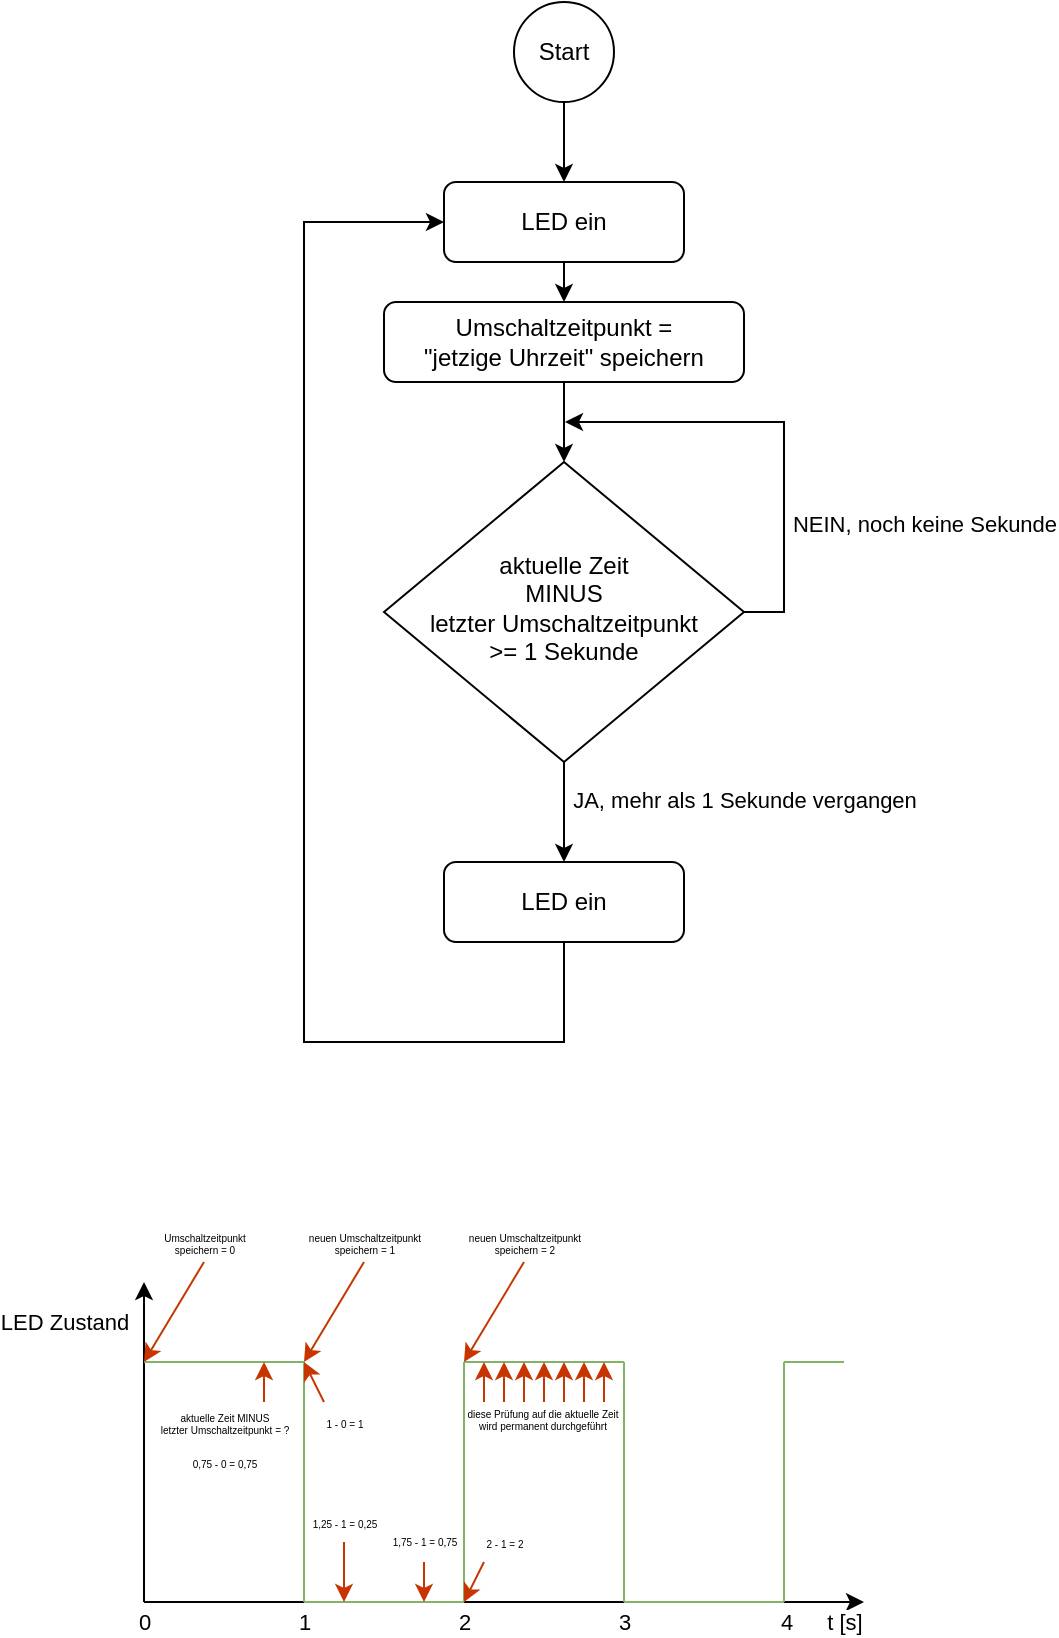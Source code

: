 <mxfile version="24.8.6">
  <diagram name="Seite-1" id="oB4hozLXSSNf5-GIPdyU">
    <mxGraphModel dx="1304" dy="1956" grid="1" gridSize="10" guides="1" tooltips="1" connect="1" arrows="1" fold="1" page="1" pageScale="1" pageWidth="827" pageHeight="1169" math="0" shadow="0">
      <root>
        <mxCell id="0" />
        <mxCell id="1" parent="0" />
        <mxCell id="riDQc-6kMv-W7WrPYHvN-23" style="edgeStyle=orthogonalEdgeStyle;rounded=0;orthogonalLoop=1;jettySize=auto;html=1;exitX=0.5;exitY=1;exitDx=0;exitDy=0;entryX=0.5;entryY=0;entryDx=0;entryDy=0;" edge="1" parent="1" source="riDQc-6kMv-W7WrPYHvN-2" target="riDQc-6kMv-W7WrPYHvN-13">
          <mxGeometry relative="1" as="geometry" />
        </mxCell>
        <mxCell id="riDQc-6kMv-W7WrPYHvN-2" value="LED ein" style="rounded=1;whiteSpace=wrap;html=1;fontSize=12;glass=0;strokeWidth=1;shadow=0;" vertex="1" parent="1">
          <mxGeometry x="350" y="-990" width="120" height="40" as="geometry" />
        </mxCell>
        <mxCell id="riDQc-6kMv-W7WrPYHvN-20" style="edgeStyle=orthogonalEdgeStyle;rounded=0;orthogonalLoop=1;jettySize=auto;html=1;exitX=1;exitY=0.5;exitDx=0;exitDy=0;" edge="1" parent="1" source="riDQc-6kMv-W7WrPYHvN-6">
          <mxGeometry relative="1" as="geometry">
            <mxPoint x="410" y="-870" as="targetPoint" />
          </mxGeometry>
        </mxCell>
        <mxCell id="riDQc-6kMv-W7WrPYHvN-21" value="NEIN, noch keine Sekunde" style="edgeLabel;html=1;align=center;verticalAlign=middle;resizable=0;points=[];" vertex="1" connectable="0" parent="riDQc-6kMv-W7WrPYHvN-20">
          <mxGeometry x="-0.684" y="-2" relative="1" as="geometry">
            <mxPoint x="68" y="-29" as="offset" />
          </mxGeometry>
        </mxCell>
        <mxCell id="riDQc-6kMv-W7WrPYHvN-6" value="aktuelle Zeit&lt;br&gt;MINUS&lt;br&gt;letzter Umschaltzeitpunkt&lt;br&gt;&amp;gt;= 1 Sekunde" style="rhombus;whiteSpace=wrap;html=1;shadow=0;fontFamily=Helvetica;fontSize=12;align=center;strokeWidth=1;spacing=6;spacingTop=-4;" vertex="1" parent="1">
          <mxGeometry x="320" y="-850" width="180" height="150" as="geometry" />
        </mxCell>
        <mxCell id="riDQc-6kMv-W7WrPYHvN-7" style="edgeStyle=orthogonalEdgeStyle;rounded=0;orthogonalLoop=1;jettySize=auto;html=1;exitX=0.5;exitY=1;exitDx=0;exitDy=0;entryX=0;entryY=0.5;entryDx=0;entryDy=0;" edge="1" parent="1" source="riDQc-6kMv-W7WrPYHvN-16" target="riDQc-6kMv-W7WrPYHvN-2">
          <mxGeometry relative="1" as="geometry">
            <Array as="points">
              <mxPoint x="410" y="-560" />
              <mxPoint x="280" y="-560" />
              <mxPoint x="280" y="-970" />
            </Array>
            <mxPoint x="410" y="-600" as="sourcePoint" />
          </mxGeometry>
        </mxCell>
        <mxCell id="riDQc-6kMv-W7WrPYHvN-12" style="edgeStyle=orthogonalEdgeStyle;rounded=0;orthogonalLoop=1;jettySize=auto;html=1;exitX=0.5;exitY=1;exitDx=0;exitDy=0;entryX=0.5;entryY=0;entryDx=0;entryDy=0;" edge="1" parent="1" source="riDQc-6kMv-W7WrPYHvN-13" target="riDQc-6kMv-W7WrPYHvN-6">
          <mxGeometry relative="1" as="geometry" />
        </mxCell>
        <mxCell id="riDQc-6kMv-W7WrPYHvN-13" value="Umschaltzeitpunkt =&lt;br&gt;&quot;jetzige Uhrzeit&quot; speichern" style="rounded=1;whiteSpace=wrap;html=1;fontSize=12;glass=0;strokeWidth=1;shadow=0;" vertex="1" parent="1">
          <mxGeometry x="320" y="-930" width="180" height="40" as="geometry" />
        </mxCell>
        <mxCell id="riDQc-6kMv-W7WrPYHvN-14" style="edgeStyle=orthogonalEdgeStyle;rounded=0;orthogonalLoop=1;jettySize=auto;html=1;exitX=0.5;exitY=1;exitDx=0;exitDy=0;entryX=0.5;entryY=0;entryDx=0;entryDy=0;" edge="1" parent="1" source="riDQc-6kMv-W7WrPYHvN-15" target="riDQc-6kMv-W7WrPYHvN-2">
          <mxGeometry relative="1" as="geometry" />
        </mxCell>
        <mxCell id="riDQc-6kMv-W7WrPYHvN-15" value="&lt;div&gt;Start&lt;/div&gt;" style="ellipse;whiteSpace=wrap;html=1;" vertex="1" parent="1">
          <mxGeometry x="385" y="-1080" width="50" height="50" as="geometry" />
        </mxCell>
        <mxCell id="riDQc-6kMv-W7WrPYHvN-16" value="LED ein" style="rounded=1;whiteSpace=wrap;html=1;fontSize=12;glass=0;strokeWidth=1;shadow=0;" vertex="1" parent="1">
          <mxGeometry x="350" y="-650" width="120" height="40" as="geometry" />
        </mxCell>
        <mxCell id="riDQc-6kMv-W7WrPYHvN-19" value="" style="endArrow=classic;html=1;rounded=0;exitX=0.5;exitY=1;exitDx=0;exitDy=0;entryX=0.5;entryY=0;entryDx=0;entryDy=0;" edge="1" parent="1" source="riDQc-6kMv-W7WrPYHvN-6" target="riDQc-6kMv-W7WrPYHvN-16">
          <mxGeometry width="50" height="50" relative="1" as="geometry">
            <mxPoint x="520" y="-670" as="sourcePoint" />
            <mxPoint x="570" y="-720" as="targetPoint" />
          </mxGeometry>
        </mxCell>
        <mxCell id="riDQc-6kMv-W7WrPYHvN-22" value="JA, mehr als 1 Sekunde vergangen" style="edgeLabel;html=1;align=center;verticalAlign=middle;resizable=0;points=[];" vertex="1" connectable="0" parent="riDQc-6kMv-W7WrPYHvN-19">
          <mxGeometry x="-0.244" y="-1" relative="1" as="geometry">
            <mxPoint x="91" as="offset" />
          </mxGeometry>
        </mxCell>
        <mxCell id="riDQc-6kMv-W7WrPYHvN-24" value="" style="endArrow=classic;html=1;rounded=0;" edge="1" parent="1">
          <mxGeometry width="50" height="50" relative="1" as="geometry">
            <mxPoint x="200" y="-280" as="sourcePoint" />
            <mxPoint x="200" y="-440" as="targetPoint" />
          </mxGeometry>
        </mxCell>
        <mxCell id="riDQc-6kMv-W7WrPYHvN-28" value="LED Zustand" style="edgeLabel;html=1;align=center;verticalAlign=middle;resizable=0;points=[];" vertex="1" connectable="0" parent="riDQc-6kMv-W7WrPYHvN-24">
          <mxGeometry x="0.838" y="-1" relative="1" as="geometry">
            <mxPoint x="-41" y="7" as="offset" />
          </mxGeometry>
        </mxCell>
        <mxCell id="riDQc-6kMv-W7WrPYHvN-25" value="" style="endArrow=classic;html=1;rounded=0;" edge="1" parent="1">
          <mxGeometry width="50" height="50" relative="1" as="geometry">
            <mxPoint x="200" y="-280" as="sourcePoint" />
            <mxPoint x="560" y="-280" as="targetPoint" />
          </mxGeometry>
        </mxCell>
        <mxCell id="riDQc-6kMv-W7WrPYHvN-27" value="t [s]" style="edgeLabel;html=1;align=center;verticalAlign=middle;resizable=0;points=[];" vertex="1" connectable="0" parent="riDQc-6kMv-W7WrPYHvN-25">
          <mxGeometry x="0.9" relative="1" as="geometry">
            <mxPoint x="8" y="10" as="offset" />
          </mxGeometry>
        </mxCell>
        <mxCell id="riDQc-6kMv-W7WrPYHvN-32" value="0" style="edgeLabel;html=1;align=center;verticalAlign=middle;resizable=0;points=[];" vertex="1" connectable="0" parent="riDQc-6kMv-W7WrPYHvN-25">
          <mxGeometry x="-0.944" relative="1" as="geometry">
            <mxPoint x="-10" y="10" as="offset" />
          </mxGeometry>
        </mxCell>
        <mxCell id="riDQc-6kMv-W7WrPYHvN-33" value="1" style="edgeLabel;html=1;align=center;verticalAlign=middle;resizable=0;points=[];" vertex="1" connectable="0" parent="riDQc-6kMv-W7WrPYHvN-25">
          <mxGeometry x="-0.559" y="-1" relative="1" as="geometry">
            <mxPoint y="9" as="offset" />
          </mxGeometry>
        </mxCell>
        <mxCell id="riDQc-6kMv-W7WrPYHvN-34" value="2" style="edgeLabel;html=1;align=center;verticalAlign=middle;resizable=0;points=[];" vertex="1" connectable="0" parent="riDQc-6kMv-W7WrPYHvN-25">
          <mxGeometry x="-0.111" y="1" relative="1" as="geometry">
            <mxPoint y="11" as="offset" />
          </mxGeometry>
        </mxCell>
        <mxCell id="riDQc-6kMv-W7WrPYHvN-35" value="3" style="edgeLabel;html=1;align=center;verticalAlign=middle;resizable=0;points=[];" vertex="1" connectable="0" parent="riDQc-6kMv-W7WrPYHvN-25">
          <mxGeometry x="0.334" y="-1" relative="1" as="geometry">
            <mxPoint y="9" as="offset" />
          </mxGeometry>
        </mxCell>
        <mxCell id="riDQc-6kMv-W7WrPYHvN-36" value="4" style="edgeLabel;html=1;align=center;verticalAlign=middle;resizable=0;points=[];" vertex="1" connectable="0" parent="riDQc-6kMv-W7WrPYHvN-25">
          <mxGeometry x="0.787" y="-1" relative="1" as="geometry">
            <mxPoint x="-1" y="9" as="offset" />
          </mxGeometry>
        </mxCell>
        <mxCell id="riDQc-6kMv-W7WrPYHvN-30" value="" style="endArrow=none;html=1;rounded=0;fillColor=#d5e8d4;strokeColor=#82b366;" edge="1" parent="1">
          <mxGeometry width="50" height="50" relative="1" as="geometry">
            <mxPoint x="200" y="-400" as="sourcePoint" />
            <mxPoint x="280" y="-400" as="targetPoint" />
          </mxGeometry>
        </mxCell>
        <mxCell id="riDQc-6kMv-W7WrPYHvN-31" value="" style="endArrow=classic;html=1;rounded=0;fillColor=#fa6800;strokeColor=#C73500;" edge="1" parent="1">
          <mxGeometry width="50" height="50" relative="1" as="geometry">
            <mxPoint x="230" y="-450" as="sourcePoint" />
            <mxPoint x="200" y="-400" as="targetPoint" />
          </mxGeometry>
        </mxCell>
        <mxCell id="riDQc-6kMv-W7WrPYHvN-37" value="" style="endArrow=none;html=1;rounded=0;fillColor=#d5e8d4;strokeColor=#82b366;" edge="1" parent="1">
          <mxGeometry width="50" height="50" relative="1" as="geometry">
            <mxPoint x="280" y="-280" as="sourcePoint" />
            <mxPoint x="280" y="-400" as="targetPoint" />
          </mxGeometry>
        </mxCell>
        <mxCell id="riDQc-6kMv-W7WrPYHvN-38" value="" style="endArrow=none;html=1;rounded=0;fillColor=#d5e8d4;strokeColor=#82b366;" edge="1" parent="1">
          <mxGeometry width="50" height="50" relative="1" as="geometry">
            <mxPoint x="280" y="-280" as="sourcePoint" />
            <mxPoint x="360" y="-280" as="targetPoint" />
          </mxGeometry>
        </mxCell>
        <mxCell id="riDQc-6kMv-W7WrPYHvN-39" value="" style="endArrow=none;html=1;rounded=0;fillColor=#d5e8d4;strokeColor=#82b366;" edge="1" parent="1">
          <mxGeometry width="50" height="50" relative="1" as="geometry">
            <mxPoint x="360" y="-280" as="sourcePoint" />
            <mxPoint x="360" y="-400" as="targetPoint" />
          </mxGeometry>
        </mxCell>
        <mxCell id="riDQc-6kMv-W7WrPYHvN-40" value="" style="endArrow=none;html=1;rounded=0;fillColor=#d5e8d4;strokeColor=#82b366;" edge="1" parent="1">
          <mxGeometry width="50" height="50" relative="1" as="geometry">
            <mxPoint x="360" y="-400" as="sourcePoint" />
            <mxPoint x="440" y="-400" as="targetPoint" />
          </mxGeometry>
        </mxCell>
        <mxCell id="riDQc-6kMv-W7WrPYHvN-41" value="" style="endArrow=none;html=1;rounded=0;fillColor=#d5e8d4;strokeColor=#82b366;" edge="1" parent="1">
          <mxGeometry width="50" height="50" relative="1" as="geometry">
            <mxPoint x="440" y="-280" as="sourcePoint" />
            <mxPoint x="440" y="-400" as="targetPoint" />
          </mxGeometry>
        </mxCell>
        <mxCell id="riDQc-6kMv-W7WrPYHvN-42" value="" style="endArrow=none;html=1;rounded=0;fillColor=#d5e8d4;strokeColor=#82b366;" edge="1" parent="1">
          <mxGeometry width="50" height="50" relative="1" as="geometry">
            <mxPoint x="440" y="-280" as="sourcePoint" />
            <mxPoint x="520" y="-280" as="targetPoint" />
          </mxGeometry>
        </mxCell>
        <mxCell id="riDQc-6kMv-W7WrPYHvN-43" value="" style="endArrow=none;html=1;rounded=0;fillColor=#d5e8d4;strokeColor=#82b366;" edge="1" parent="1">
          <mxGeometry width="50" height="50" relative="1" as="geometry">
            <mxPoint x="520" y="-280" as="sourcePoint" />
            <mxPoint x="520" y="-400" as="targetPoint" />
          </mxGeometry>
        </mxCell>
        <mxCell id="riDQc-6kMv-W7WrPYHvN-44" value="" style="endArrow=none;html=1;rounded=0;fillColor=#d5e8d4;strokeColor=#82b366;" edge="1" parent="1">
          <mxGeometry width="50" height="50" relative="1" as="geometry">
            <mxPoint x="550" y="-400" as="sourcePoint" />
            <mxPoint x="520" y="-400" as="targetPoint" />
          </mxGeometry>
        </mxCell>
        <mxCell id="riDQc-6kMv-W7WrPYHvN-48" value="" style="endArrow=classic;html=1;rounded=0;fillColor=#fa6800;strokeColor=#C73500;" edge="1" parent="1">
          <mxGeometry width="50" height="50" relative="1" as="geometry">
            <mxPoint x="260" y="-380" as="sourcePoint" />
            <mxPoint x="260" y="-400" as="targetPoint" />
          </mxGeometry>
        </mxCell>
        <mxCell id="riDQc-6kMv-W7WrPYHvN-49" value="&lt;div style=&quot;font-size: 5px;&quot;&gt;&lt;font style=&quot;font-size: 5px;&quot;&gt;aktuelle Zeit MINUS&lt;br&gt;letzter Umschaltzeitpunkt = ?&lt;/font&gt;&lt;/div&gt;" style="edgeLabel;html=1;align=center;verticalAlign=middle;resizable=0;points=[];" vertex="1" connectable="0" parent="riDQc-6kMv-W7WrPYHvN-48">
          <mxGeometry x="-0.798" y="-1" relative="1" as="geometry">
            <mxPoint x="-21" y="12" as="offset" />
          </mxGeometry>
        </mxCell>
        <mxCell id="riDQc-6kMv-W7WrPYHvN-52" value="&lt;div style=&quot;font-size: 5px;&quot;&gt;0,75 - 0 = 0,75&lt;/div&gt;" style="edgeLabel;html=1;align=center;verticalAlign=middle;resizable=0;points=[];" vertex="1" connectable="0" parent="riDQc-6kMv-W7WrPYHvN-48">
          <mxGeometry x="-0.798" y="-1" relative="1" as="geometry">
            <mxPoint x="-21" y="32" as="offset" />
          </mxGeometry>
        </mxCell>
        <mxCell id="riDQc-6kMv-W7WrPYHvN-51" value="&lt;div style=&quot;font-size: 5px;&quot;&gt;&lt;font style=&quot;font-size: 5px;&quot;&gt;Umschaltzeitpunkt&lt;br&gt;speichern = 0&lt;/font&gt;&lt;/div&gt;" style="edgeLabel;html=1;align=center;verticalAlign=middle;resizable=0;points=[];" vertex="1" connectable="0" parent="1">
          <mxGeometry x="230" y="-460.002" as="geometry" />
        </mxCell>
        <mxCell id="riDQc-6kMv-W7WrPYHvN-53" value="" style="endArrow=classic;html=1;rounded=0;fillColor=#fa6800;strokeColor=#C73500;" edge="1" parent="1">
          <mxGeometry width="50" height="50" relative="1" as="geometry">
            <mxPoint x="290" y="-380" as="sourcePoint" />
            <mxPoint x="280" y="-400" as="targetPoint" />
          </mxGeometry>
        </mxCell>
        <mxCell id="riDQc-6kMv-W7WrPYHvN-55" value="&lt;div style=&quot;font-size: 5px;&quot;&gt;1 - 0 = 1&lt;br&gt;&lt;/div&gt;" style="edgeLabel;html=1;align=center;verticalAlign=middle;resizable=0;points=[];" vertex="1" connectable="0" parent="riDQc-6kMv-W7WrPYHvN-53">
          <mxGeometry x="-0.798" y="-1" relative="1" as="geometry">
            <mxPoint x="10" y="12" as="offset" />
          </mxGeometry>
        </mxCell>
        <mxCell id="riDQc-6kMv-W7WrPYHvN-56" value="&lt;div style=&quot;font-size: 5px;&quot;&gt;&lt;font style=&quot;font-size: 5px;&quot;&gt;neuen Umschaltzeitpunkt&lt;br&gt;speichern = 1&lt;br&gt;&lt;/font&gt;&lt;/div&gt;" style="edgeLabel;html=1;align=center;verticalAlign=middle;resizable=0;points=[];" vertex="1" connectable="0" parent="1">
          <mxGeometry x="310" y="-460.002" as="geometry" />
        </mxCell>
        <mxCell id="riDQc-6kMv-W7WrPYHvN-57" value="" style="endArrow=classic;html=1;rounded=0;fillColor=#fa6800;strokeColor=#C73500;" edge="1" parent="1">
          <mxGeometry width="50" height="50" relative="1" as="geometry">
            <mxPoint x="310" y="-450" as="sourcePoint" />
            <mxPoint x="280" y="-400" as="targetPoint" />
          </mxGeometry>
        </mxCell>
        <mxCell id="riDQc-6kMv-W7WrPYHvN-58" value="" style="endArrow=classic;html=1;rounded=0;fillColor=#fa6800;strokeColor=#C73500;" edge="1" parent="1">
          <mxGeometry width="50" height="50" relative="1" as="geometry">
            <mxPoint x="300" y="-310" as="sourcePoint" />
            <mxPoint x="300" y="-280" as="targetPoint" />
          </mxGeometry>
        </mxCell>
        <mxCell id="riDQc-6kMv-W7WrPYHvN-60" value="&lt;div style=&quot;font-size: 5px;&quot;&gt;1,25 - 1 = 0,25&lt;/div&gt;" style="edgeLabel;html=1;align=center;verticalAlign=middle;resizable=0;points=[];" vertex="1" connectable="0" parent="riDQc-6kMv-W7WrPYHvN-58">
          <mxGeometry x="-0.798" y="-1" relative="1" as="geometry">
            <mxPoint x="1" y="-13" as="offset" />
          </mxGeometry>
        </mxCell>
        <mxCell id="riDQc-6kMv-W7WrPYHvN-61" value="" style="endArrow=classic;html=1;rounded=0;fillColor=#fa6800;strokeColor=#C73500;" edge="1" parent="1">
          <mxGeometry width="50" height="50" relative="1" as="geometry">
            <mxPoint x="340" y="-300" as="sourcePoint" />
            <mxPoint x="340" y="-280" as="targetPoint" />
          </mxGeometry>
        </mxCell>
        <mxCell id="riDQc-6kMv-W7WrPYHvN-62" value="&lt;div style=&quot;font-size: 5px;&quot;&gt;1,75 - 1 = 0,75&lt;/div&gt;" style="edgeLabel;html=1;align=center;verticalAlign=middle;resizable=0;points=[];" vertex="1" connectable="0" parent="riDQc-6kMv-W7WrPYHvN-61">
          <mxGeometry x="-0.798" y="-1" relative="1" as="geometry">
            <mxPoint x="1" y="-13" as="offset" />
          </mxGeometry>
        </mxCell>
        <mxCell id="riDQc-6kMv-W7WrPYHvN-63" value="" style="endArrow=classic;html=1;rounded=0;fillColor=#fa6800;strokeColor=#C73500;" edge="1" parent="1">
          <mxGeometry width="50" height="50" relative="1" as="geometry">
            <mxPoint x="370" y="-300" as="sourcePoint" />
            <mxPoint x="360" y="-280" as="targetPoint" />
          </mxGeometry>
        </mxCell>
        <mxCell id="riDQc-6kMv-W7WrPYHvN-64" value="&lt;div style=&quot;font-size: 5px;&quot;&gt;2 - 1 = 2&lt;/div&gt;" style="edgeLabel;html=1;align=center;verticalAlign=middle;resizable=0;points=[];" vertex="1" connectable="0" parent="riDQc-6kMv-W7WrPYHvN-63">
          <mxGeometry x="-0.798" y="-1" relative="1" as="geometry">
            <mxPoint x="12" y="-12" as="offset" />
          </mxGeometry>
        </mxCell>
        <mxCell id="riDQc-6kMv-W7WrPYHvN-65" value="" style="endArrow=classic;html=1;rounded=0;fillColor=#fa6800;strokeColor=#C73500;" edge="1" parent="1">
          <mxGeometry width="50" height="50" relative="1" as="geometry">
            <mxPoint x="390" y="-450" as="sourcePoint" />
            <mxPoint x="360" y="-400" as="targetPoint" />
          </mxGeometry>
        </mxCell>
        <mxCell id="riDQc-6kMv-W7WrPYHvN-66" value="&lt;div style=&quot;font-size: 5px;&quot;&gt;&lt;font style=&quot;font-size: 5px;&quot;&gt;neuen Umschaltzeitpunkt&lt;br&gt;speichern = 2&lt;br&gt;&lt;/font&gt;&lt;/div&gt;" style="edgeLabel;html=1;align=center;verticalAlign=middle;resizable=0;points=[];" vertex="1" connectable="0" parent="1">
          <mxGeometry x="390" y="-460.002" as="geometry" />
        </mxCell>
        <mxCell id="riDQc-6kMv-W7WrPYHvN-67" value="" style="endArrow=classic;html=1;rounded=0;fillColor=#fa6800;strokeColor=#C73500;" edge="1" parent="1">
          <mxGeometry width="50" height="50" relative="1" as="geometry">
            <mxPoint x="370" y="-380" as="sourcePoint" />
            <mxPoint x="370" y="-400" as="targetPoint" />
          </mxGeometry>
        </mxCell>
        <mxCell id="riDQc-6kMv-W7WrPYHvN-69" value="" style="endArrow=classic;html=1;rounded=0;fillColor=#fa6800;strokeColor=#C73500;" edge="1" parent="1">
          <mxGeometry width="50" height="50" relative="1" as="geometry">
            <mxPoint x="380" y="-380" as="sourcePoint" />
            <mxPoint x="380" y="-400" as="targetPoint" />
          </mxGeometry>
        </mxCell>
        <mxCell id="riDQc-6kMv-W7WrPYHvN-70" value="" style="endArrow=classic;html=1;rounded=0;fillColor=#fa6800;strokeColor=#C73500;" edge="1" parent="1">
          <mxGeometry width="50" height="50" relative="1" as="geometry">
            <mxPoint x="390" y="-380" as="sourcePoint" />
            <mxPoint x="390" y="-400" as="targetPoint" />
          </mxGeometry>
        </mxCell>
        <mxCell id="riDQc-6kMv-W7WrPYHvN-71" value="" style="endArrow=classic;html=1;rounded=0;fillColor=#fa6800;strokeColor=#C73500;" edge="1" parent="1">
          <mxGeometry width="50" height="50" relative="1" as="geometry">
            <mxPoint x="400" y="-380" as="sourcePoint" />
            <mxPoint x="400" y="-400" as="targetPoint" />
          </mxGeometry>
        </mxCell>
        <mxCell id="riDQc-6kMv-W7WrPYHvN-72" value="" style="endArrow=classic;html=1;rounded=0;fillColor=#fa6800;strokeColor=#C73500;" edge="1" parent="1">
          <mxGeometry width="50" height="50" relative="1" as="geometry">
            <mxPoint x="410" y="-380" as="sourcePoint" />
            <mxPoint x="410" y="-400" as="targetPoint" />
          </mxGeometry>
        </mxCell>
        <mxCell id="riDQc-6kMv-W7WrPYHvN-73" value="" style="endArrow=classic;html=1;rounded=0;fillColor=#fa6800;strokeColor=#C73500;" edge="1" parent="1">
          <mxGeometry width="50" height="50" relative="1" as="geometry">
            <mxPoint x="420" y="-380" as="sourcePoint" />
            <mxPoint x="420" y="-400" as="targetPoint" />
          </mxGeometry>
        </mxCell>
        <mxCell id="riDQc-6kMv-W7WrPYHvN-74" value="" style="endArrow=classic;html=1;rounded=0;fillColor=#fa6800;strokeColor=#C73500;" edge="1" parent="1">
          <mxGeometry width="50" height="50" relative="1" as="geometry">
            <mxPoint x="430" y="-380" as="sourcePoint" />
            <mxPoint x="430" y="-400" as="targetPoint" />
          </mxGeometry>
        </mxCell>
        <mxCell id="riDQc-6kMv-W7WrPYHvN-76" value="&lt;div style=&quot;font-size: 5px;&quot;&gt;&lt;font style=&quot;font-size: 5px;&quot;&gt;diese Prüfung auf die aktuelle Zeit&lt;br&gt;wird permanent durchgeführt&lt;br&gt;&lt;/font&gt;&lt;/div&gt;" style="edgeLabel;html=1;align=center;verticalAlign=middle;resizable=0;points=[];" vertex="1" connectable="0" parent="1">
          <mxGeometry x="397" y="-370.002" as="geometry">
            <mxPoint x="2" y="-2" as="offset" />
          </mxGeometry>
        </mxCell>
      </root>
    </mxGraphModel>
  </diagram>
</mxfile>
